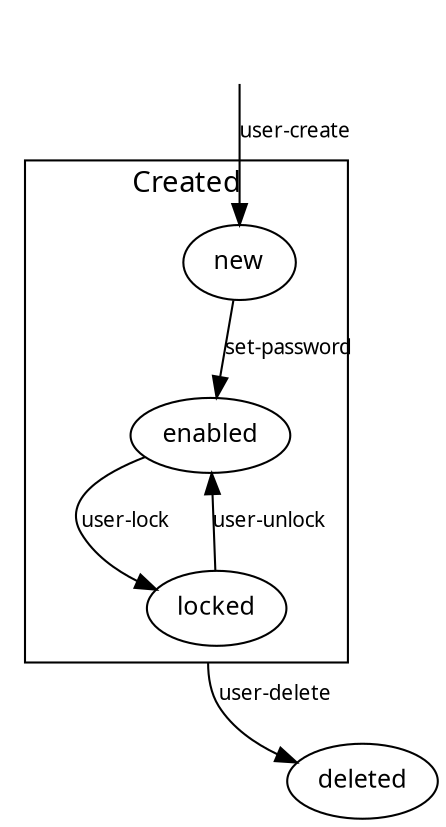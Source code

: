 digraph User {
  compound=true;  fontname = "Cantarell"; fontnames="svg"; fontsize=14;

  node [fontname="Cantarell",fontsize=12];
  edge [fontname="Cantarell",fontsize=10];


  deleted [label="deleted"];

  start [style=invis];

  start -> new [label="user-create"];

  subgraph cluster0 {
    label="Created"

    new -> enabled [label="set-password"];
    enabled -> locked [label="user-lock"];
    locked -> enabled [label="user-unlock"];
  }

    new -> deleted [style=invis];
    enabled -> deleted [style=invis];
    locked -> deleted [ltail=cluster0,label="user-delete"];

}